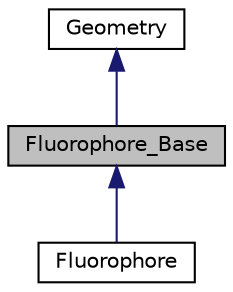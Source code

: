 digraph "Fluorophore_Base"
{
  edge [fontname="Helvetica",fontsize="10",labelfontname="Helvetica",labelfontsize="10"];
  node [fontname="Helvetica",fontsize="10",shape=record];
  Node0 [label="Fluorophore_Base",height=0.2,width=0.4,color="black", fillcolor="grey75", style="filled", fontcolor="black"];
  Node1 -> Node0 [dir="back",color="midnightblue",fontsize="10",style="solid",fontname="Helvetica"];
  Node1 [label="Geometry",height=0.2,width=0.4,color="black", fillcolor="white", style="filled",URL="$classGeometry.html"];
  Node0 -> Node2 [dir="back",color="midnightblue",fontsize="10",style="solid",fontname="Helvetica"];
  Node2 [label="Fluorophore",height=0.2,width=0.4,color="black", fillcolor="white", style="filled",URL="$classFluorophore.html"];
}
